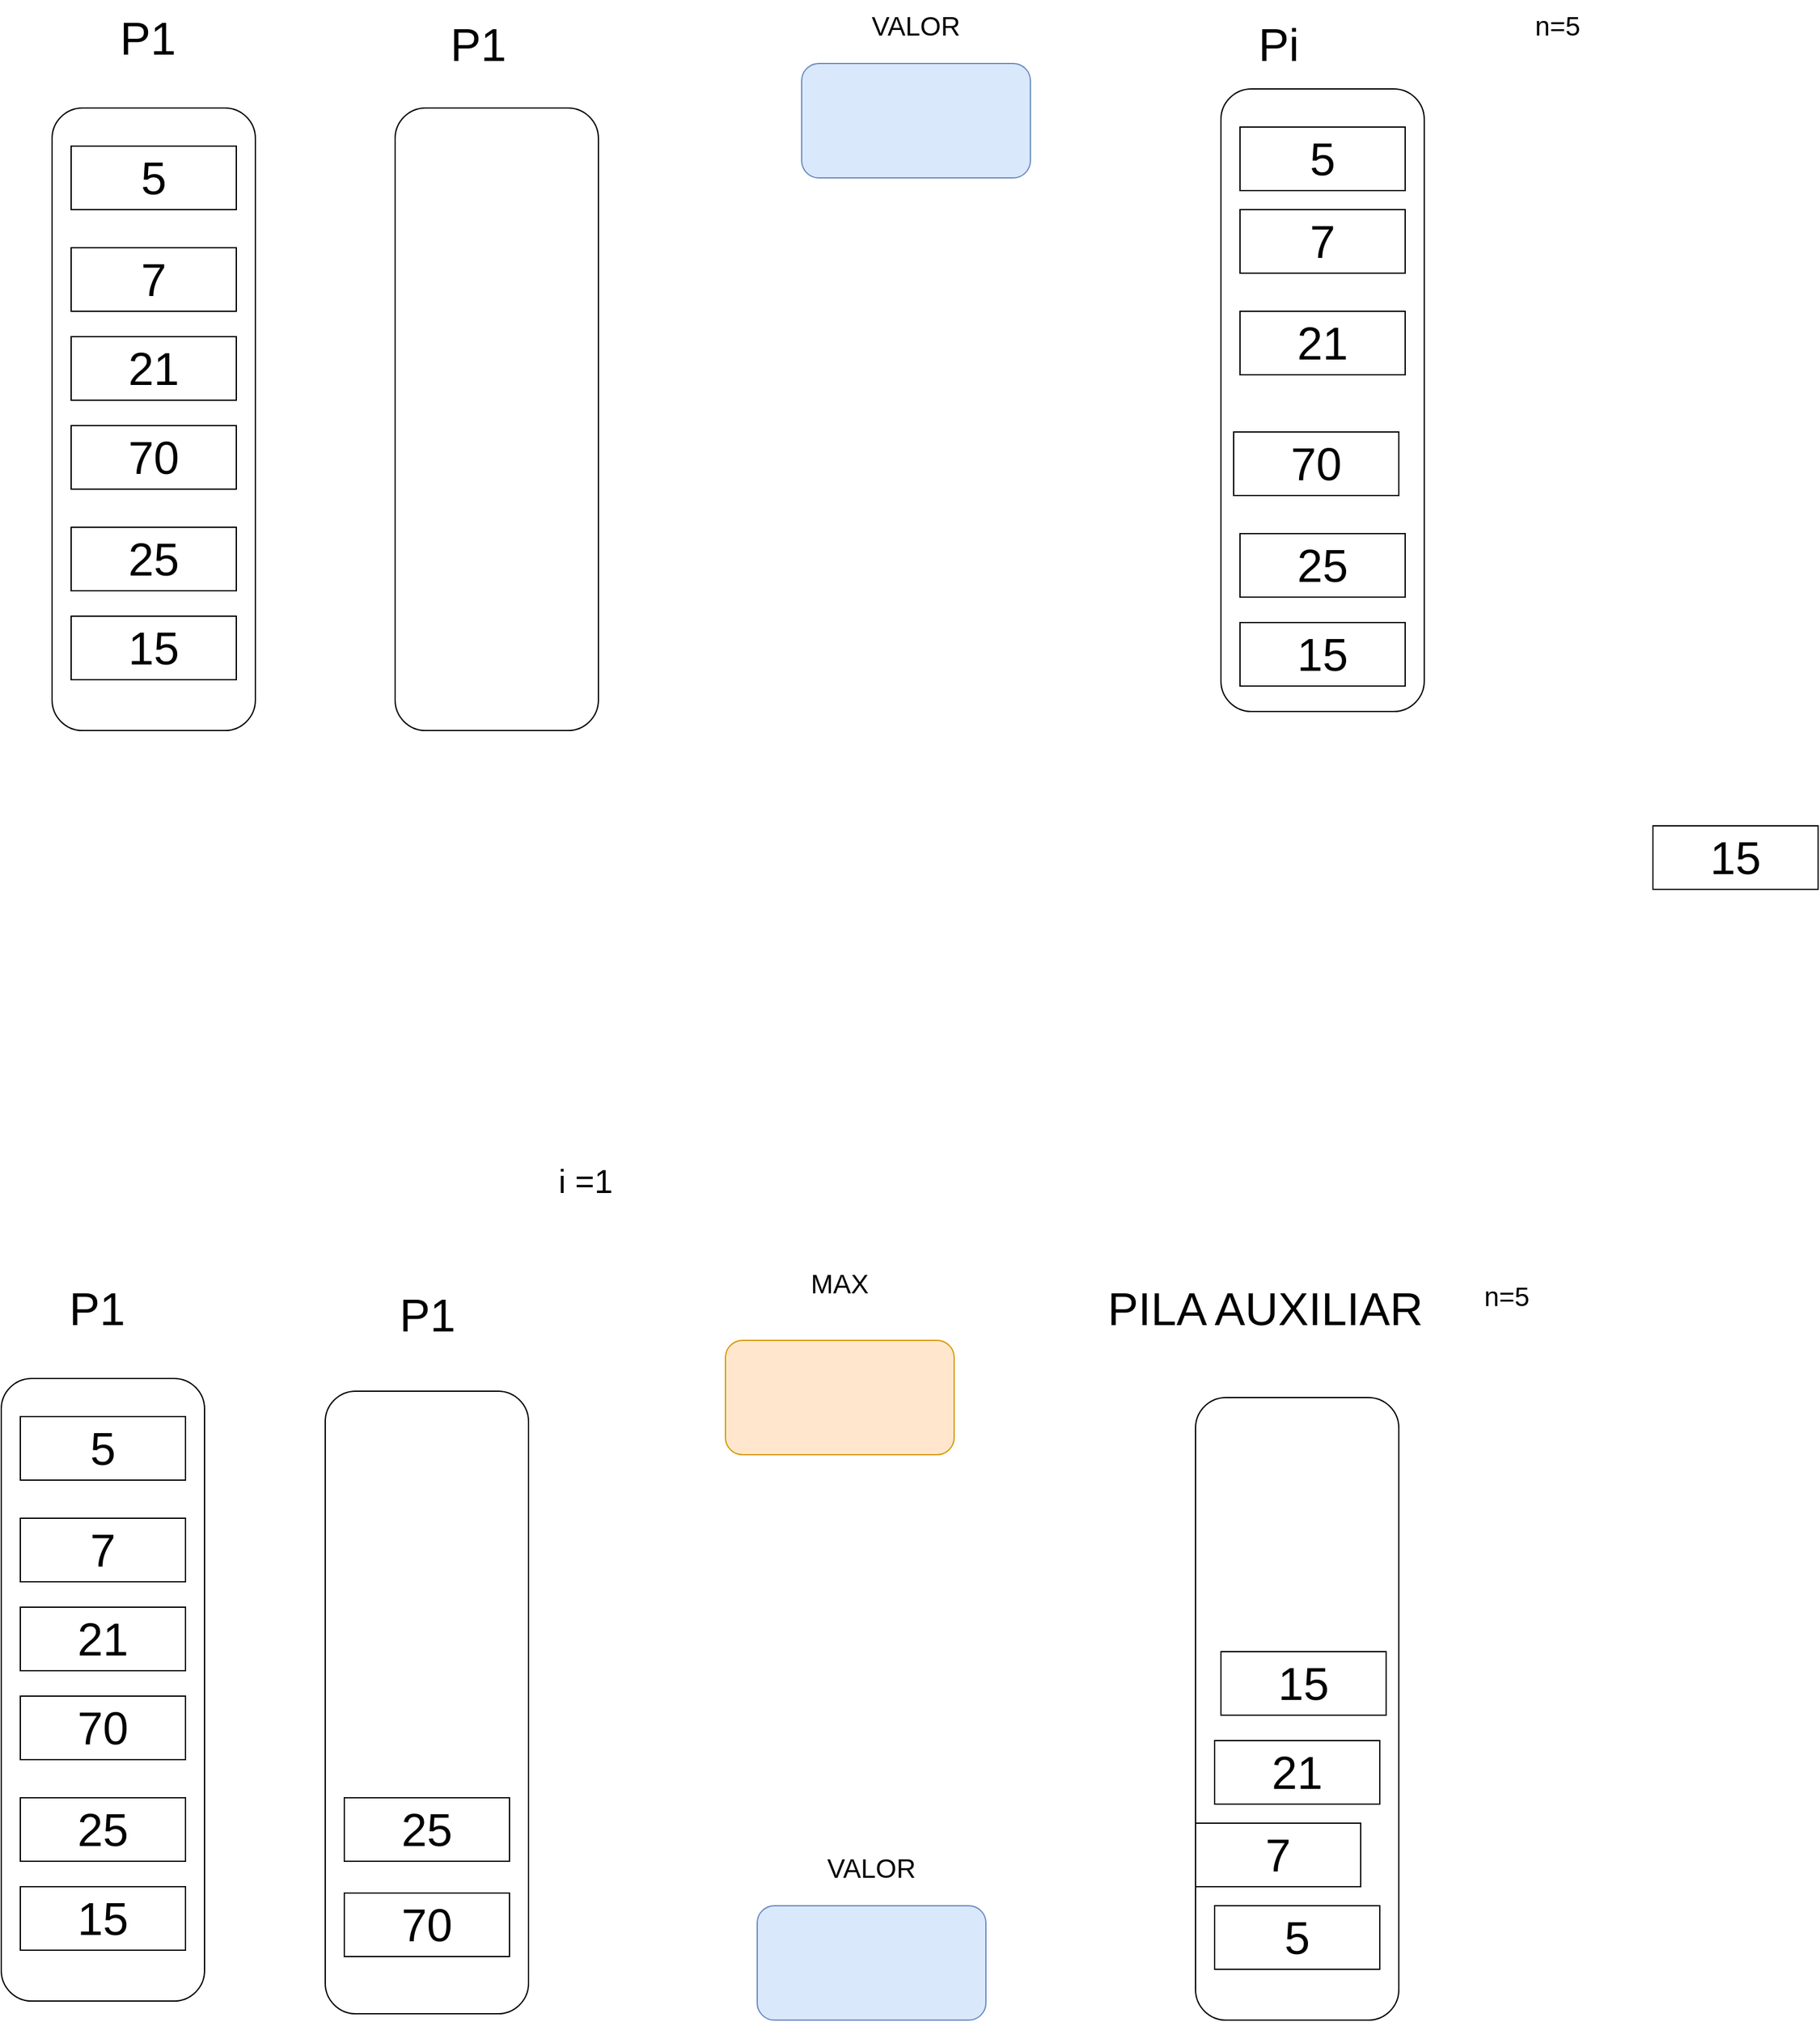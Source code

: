 <mxfile version="24.7.17">
  <diagram name="Page-1" id="zfim67TWHg_DbvMxPxfr">
    <mxGraphModel dx="3043" dy="746" grid="1" gridSize="10" guides="1" tooltips="1" connect="1" arrows="1" fold="1" page="0" pageScale="1" pageWidth="850" pageHeight="1100" math="0" shadow="0">
      <root>
        <mxCell id="0" />
        <mxCell id="1" parent="0" />
        <mxCell id="JljofwvgzZIgs5UtLq85-14" value="" style="rounded=1;whiteSpace=wrap;html=1;fillColor=#dae8fc;strokeColor=#6c8ebf;" parent="1" vertex="1">
          <mxGeometry x="-180" y="60" width="180" height="90" as="geometry" />
        </mxCell>
        <mxCell id="JljofwvgzZIgs5UtLq85-2" value="&lt;font style=&quot;font-size: 36px;&quot;&gt;P1&lt;/font&gt;" style="text;html=1;align=center;verticalAlign=middle;whiteSpace=wrap;rounded=0;" parent="1" vertex="1">
          <mxGeometry x="-467.5" y="30" width="65" height="30" as="geometry" />
        </mxCell>
        <mxCell id="JljofwvgzZIgs5UtLq85-4" value="&lt;font style=&quot;font-size: 36px;&quot;&gt;Pi&lt;/font&gt;" style="text;html=1;align=center;verticalAlign=middle;whiteSpace=wrap;rounded=0;" parent="1" vertex="1">
          <mxGeometry x="152.5" y="30" width="85" height="30" as="geometry" />
        </mxCell>
        <mxCell id="JljofwvgzZIgs5UtLq85-6" value="&lt;font style=&quot;font-size: 36px;&quot;&gt;15&lt;/font&gt;" style="rounded=0;whiteSpace=wrap;html=1;" parent="1" vertex="1">
          <mxGeometry x="490" y="660" width="130" height="50" as="geometry" />
        </mxCell>
        <mxCell id="JljofwvgzZIgs5UtLq85-15" value="&lt;font style=&quot;font-size: 21px;&quot;&gt;VALOR&lt;/font&gt;" style="text;html=1;align=center;verticalAlign=middle;whiteSpace=wrap;rounded=0;" parent="1" vertex="1">
          <mxGeometry x="-145" y="10" width="110" height="40" as="geometry" />
        </mxCell>
        <mxCell id="JljofwvgzZIgs5UtLq85-16" value="&lt;font style=&quot;font-size: 36px;&quot;&gt;P1&lt;/font&gt;" style="text;html=1;align=center;verticalAlign=middle;whiteSpace=wrap;rounded=0;" parent="1" vertex="1">
          <mxGeometry x="-727.5" y="25" width="65" height="30" as="geometry" />
        </mxCell>
        <mxCell id="JljofwvgzZIgs5UtLq85-17" value="" style="rounded=1;whiteSpace=wrap;html=1;" parent="1" vertex="1">
          <mxGeometry x="-770" y="95" width="160" height="490" as="geometry" />
        </mxCell>
        <mxCell id="JljofwvgzZIgs5UtLq85-18" value="&lt;font style=&quot;font-size: 36px;&quot;&gt;15&lt;/font&gt;" style="rounded=0;whiteSpace=wrap;html=1;" parent="1" vertex="1">
          <mxGeometry x="-755" y="495" width="130" height="50" as="geometry" />
        </mxCell>
        <mxCell id="JljofwvgzZIgs5UtLq85-19" value="&lt;font style=&quot;font-size: 36px;&quot;&gt;25&lt;/font&gt;" style="rounded=0;whiteSpace=wrap;html=1;" parent="1" vertex="1">
          <mxGeometry x="-755" y="425" width="130" height="50" as="geometry" />
        </mxCell>
        <mxCell id="JljofwvgzZIgs5UtLq85-20" value="&lt;font style=&quot;font-size: 36px;&quot;&gt;70&lt;/font&gt;" style="rounded=0;whiteSpace=wrap;html=1;" parent="1" vertex="1">
          <mxGeometry x="-755" y="345" width="130" height="50" as="geometry" />
        </mxCell>
        <mxCell id="JljofwvgzZIgs5UtLq85-21" value="&lt;font style=&quot;font-size: 36px;&quot;&gt;21&lt;/font&gt;" style="rounded=0;whiteSpace=wrap;html=1;" parent="1" vertex="1">
          <mxGeometry x="-755" y="275" width="130" height="50" as="geometry" />
        </mxCell>
        <mxCell id="JljofwvgzZIgs5UtLq85-22" value="&lt;font style=&quot;font-size: 36px;&quot;&gt;7&lt;/font&gt;" style="rounded=0;whiteSpace=wrap;html=1;" parent="1" vertex="1">
          <mxGeometry x="-755" y="205" width="130" height="50" as="geometry" />
        </mxCell>
        <mxCell id="JljofwvgzZIgs5UtLq85-23" value="&lt;font style=&quot;font-size: 36px;&quot;&gt;5&lt;/font&gt;" style="rounded=0;whiteSpace=wrap;html=1;" parent="1" vertex="1">
          <mxGeometry x="-755" y="125" width="130" height="50" as="geometry" />
        </mxCell>
        <mxCell id="JljofwvgzZIgs5UtLq85-27" value="&lt;span style=&quot;font-size: 21px;&quot;&gt;n=5&lt;/span&gt;" style="text;html=1;align=center;verticalAlign=middle;whiteSpace=wrap;rounded=0;" parent="1" vertex="1">
          <mxGeometry x="360" y="10" width="110" height="40" as="geometry" />
        </mxCell>
        <mxCell id="JljofwvgzZIgs5UtLq85-29" value="" style="rounded=1;whiteSpace=wrap;html=1;" parent="1" vertex="1">
          <mxGeometry x="150" y="80" width="160" height="490" as="geometry" />
        </mxCell>
        <mxCell id="2oPaH-EYMsQ5q2gvhunZ-1" value="" style="rounded=1;whiteSpace=wrap;html=1;" parent="1" vertex="1">
          <mxGeometry x="-500" y="95" width="160" height="490" as="geometry" />
        </mxCell>
        <mxCell id="2oPaH-EYMsQ5q2gvhunZ-2" value="&lt;font style=&quot;font-size: 36px;&quot;&gt;15&lt;/font&gt;" style="rounded=0;whiteSpace=wrap;html=1;" parent="1" vertex="1">
          <mxGeometry x="165" y="500" width="130" height="50" as="geometry" />
        </mxCell>
        <mxCell id="2oPaH-EYMsQ5q2gvhunZ-3" value="&lt;font style=&quot;font-size: 36px;&quot;&gt;25&lt;/font&gt;" style="rounded=0;whiteSpace=wrap;html=1;" parent="1" vertex="1">
          <mxGeometry x="165" y="430" width="130" height="50" as="geometry" />
        </mxCell>
        <mxCell id="2oPaH-EYMsQ5q2gvhunZ-4" value="&lt;font style=&quot;font-size: 36px;&quot;&gt;70&lt;/font&gt;" style="rounded=0;whiteSpace=wrap;html=1;" parent="1" vertex="1">
          <mxGeometry x="160" y="350" width="130" height="50" as="geometry" />
        </mxCell>
        <mxCell id="2oPaH-EYMsQ5q2gvhunZ-5" value="&lt;font style=&quot;font-size: 36px;&quot;&gt;21&lt;/font&gt;" style="rounded=0;whiteSpace=wrap;html=1;" parent="1" vertex="1">
          <mxGeometry x="165" y="255" width="130" height="50" as="geometry" />
        </mxCell>
        <mxCell id="2oPaH-EYMsQ5q2gvhunZ-7" value="&lt;font style=&quot;font-size: 36px;&quot;&gt;5&lt;/font&gt;" style="rounded=0;whiteSpace=wrap;html=1;" parent="1" vertex="1">
          <mxGeometry x="165" y="110" width="130" height="50" as="geometry" />
        </mxCell>
        <mxCell id="2oPaH-EYMsQ5q2gvhunZ-6" value="&lt;font style=&quot;font-size: 36px;&quot;&gt;7&lt;/font&gt;" style="rounded=0;whiteSpace=wrap;html=1;" parent="1" vertex="1">
          <mxGeometry x="165" y="175" width="130" height="50" as="geometry" />
        </mxCell>
        <mxCell id="2oPaH-EYMsQ5q2gvhunZ-30" value="" style="rounded=1;whiteSpace=wrap;html=1;fillColor=#dae8fc;strokeColor=#6c8ebf;" parent="1" vertex="1">
          <mxGeometry x="-215" y="1510" width="180" height="90" as="geometry" />
        </mxCell>
        <mxCell id="2oPaH-EYMsQ5q2gvhunZ-31" value="&lt;font style=&quot;font-size: 36px;&quot;&gt;P1&lt;/font&gt;" style="text;html=1;align=center;verticalAlign=middle;whiteSpace=wrap;rounded=0;" parent="1" vertex="1">
          <mxGeometry x="-507.5" y="1030" width="65" height="30" as="geometry" />
        </mxCell>
        <mxCell id="2oPaH-EYMsQ5q2gvhunZ-32" value="&lt;span style=&quot;font-size: 36px;&quot;&gt;PILA AUXILIAR&lt;/span&gt;" style="text;html=1;align=center;verticalAlign=middle;whiteSpace=wrap;rounded=0;" parent="1" vertex="1">
          <mxGeometry x="26.25" y="1025" width="317.5" height="30" as="geometry" />
        </mxCell>
        <mxCell id="2oPaH-EYMsQ5q2gvhunZ-33" value="&lt;font style=&quot;font-size: 21px;&quot;&gt;VALOR&lt;/font&gt;" style="text;html=1;align=center;verticalAlign=middle;whiteSpace=wrap;rounded=0;" parent="1" vertex="1">
          <mxGeometry x="-180" y="1460" width="110" height="40" as="geometry" />
        </mxCell>
        <mxCell id="2oPaH-EYMsQ5q2gvhunZ-34" value="&lt;font style=&quot;font-size: 36px;&quot;&gt;P1&lt;/font&gt;" style="text;html=1;align=center;verticalAlign=middle;whiteSpace=wrap;rounded=0;" parent="1" vertex="1">
          <mxGeometry x="-767.5" y="1025" width="65" height="30" as="geometry" />
        </mxCell>
        <mxCell id="2oPaH-EYMsQ5q2gvhunZ-35" value="" style="rounded=1;whiteSpace=wrap;html=1;" parent="1" vertex="1">
          <mxGeometry x="-810" y="1095" width="160" height="490" as="geometry" />
        </mxCell>
        <mxCell id="2oPaH-EYMsQ5q2gvhunZ-36" value="&lt;font style=&quot;font-size: 36px;&quot;&gt;15&lt;/font&gt;" style="rounded=0;whiteSpace=wrap;html=1;" parent="1" vertex="1">
          <mxGeometry x="-795" y="1495" width="130" height="50" as="geometry" />
        </mxCell>
        <mxCell id="2oPaH-EYMsQ5q2gvhunZ-37" value="&lt;font style=&quot;font-size: 36px;&quot;&gt;25&lt;/font&gt;" style="rounded=0;whiteSpace=wrap;html=1;" parent="1" vertex="1">
          <mxGeometry x="-795" y="1425" width="130" height="50" as="geometry" />
        </mxCell>
        <mxCell id="2oPaH-EYMsQ5q2gvhunZ-38" value="&lt;font style=&quot;font-size: 36px;&quot;&gt;70&lt;/font&gt;" style="rounded=0;whiteSpace=wrap;html=1;" parent="1" vertex="1">
          <mxGeometry x="-795" y="1345" width="130" height="50" as="geometry" />
        </mxCell>
        <mxCell id="2oPaH-EYMsQ5q2gvhunZ-39" value="&lt;font style=&quot;font-size: 36px;&quot;&gt;21&lt;/font&gt;" style="rounded=0;whiteSpace=wrap;html=1;" parent="1" vertex="1">
          <mxGeometry x="-795" y="1275" width="130" height="50" as="geometry" />
        </mxCell>
        <mxCell id="2oPaH-EYMsQ5q2gvhunZ-40" value="&lt;font style=&quot;font-size: 36px;&quot;&gt;7&lt;/font&gt;" style="rounded=0;whiteSpace=wrap;html=1;" parent="1" vertex="1">
          <mxGeometry x="-795" y="1205" width="130" height="50" as="geometry" />
        </mxCell>
        <mxCell id="2oPaH-EYMsQ5q2gvhunZ-41" value="&lt;font style=&quot;font-size: 36px;&quot;&gt;5&lt;/font&gt;" style="rounded=0;whiteSpace=wrap;html=1;" parent="1" vertex="1">
          <mxGeometry x="-795" y="1125" width="130" height="50" as="geometry" />
        </mxCell>
        <mxCell id="2oPaH-EYMsQ5q2gvhunZ-42" value="&lt;span style=&quot;font-size: 21px;&quot;&gt;n=5&lt;/span&gt;" style="text;html=1;align=center;verticalAlign=middle;whiteSpace=wrap;rounded=0;" parent="1" vertex="1">
          <mxGeometry x="320" y="1010" width="110" height="40" as="geometry" />
        </mxCell>
        <mxCell id="2oPaH-EYMsQ5q2gvhunZ-44" value="" style="rounded=1;whiteSpace=wrap;html=1;" parent="1" vertex="1">
          <mxGeometry x="130" y="1110" width="160" height="490" as="geometry" />
        </mxCell>
        <mxCell id="2oPaH-EYMsQ5q2gvhunZ-59" value="" style="rounded=1;whiteSpace=wrap;html=1;fillColor=#ffe6cc;strokeColor=#d79b00;" parent="1" vertex="1">
          <mxGeometry x="-240" y="1065" width="180" height="90" as="geometry" />
        </mxCell>
        <mxCell id="2oPaH-EYMsQ5q2gvhunZ-60" value="&lt;span style=&quot;font-size: 21px;&quot;&gt;MAX&lt;/span&gt;" style="text;html=1;align=center;verticalAlign=middle;whiteSpace=wrap;rounded=0;" parent="1" vertex="1">
          <mxGeometry x="-205" y="1000" width="110" height="40" as="geometry" />
        </mxCell>
        <mxCell id="2oPaH-EYMsQ5q2gvhunZ-61" value="&lt;span style=&quot;font-size: 26px;&quot;&gt;i =1&lt;/span&gt;" style="text;html=1;align=center;verticalAlign=middle;whiteSpace=wrap;rounded=0;" parent="1" vertex="1">
          <mxGeometry x="-430" y="890" width="160" height="100" as="geometry" />
        </mxCell>
        <mxCell id="2oPaH-EYMsQ5q2gvhunZ-98" value="" style="rounded=1;whiteSpace=wrap;html=1;" parent="1" vertex="1">
          <mxGeometry x="-555" y="1105" width="160" height="490" as="geometry" />
        </mxCell>
        <mxCell id="2oPaH-EYMsQ5q2gvhunZ-99" value="&lt;font style=&quot;font-size: 36px;&quot;&gt;15&lt;/font&gt;" style="rounded=0;whiteSpace=wrap;html=1;" parent="1" vertex="1">
          <mxGeometry x="150" y="1310" width="130" height="50" as="geometry" />
        </mxCell>
        <mxCell id="2oPaH-EYMsQ5q2gvhunZ-100" value="&lt;font style=&quot;font-size: 36px;&quot;&gt;25&lt;/font&gt;" style="rounded=0;whiteSpace=wrap;html=1;" parent="1" vertex="1">
          <mxGeometry x="-540" y="1425" width="130" height="50" as="geometry" />
        </mxCell>
        <mxCell id="2oPaH-EYMsQ5q2gvhunZ-101" value="&lt;font style=&quot;font-size: 36px;&quot;&gt;70&lt;/font&gt;" style="rounded=0;whiteSpace=wrap;html=1;" parent="1" vertex="1">
          <mxGeometry x="-540" y="1500" width="130" height="50" as="geometry" />
        </mxCell>
        <mxCell id="2oPaH-EYMsQ5q2gvhunZ-102" value="&lt;font style=&quot;font-size: 36px;&quot;&gt;21&lt;/font&gt;" style="rounded=0;whiteSpace=wrap;html=1;" parent="1" vertex="1">
          <mxGeometry x="145" y="1380" width="130" height="50" as="geometry" />
        </mxCell>
        <mxCell id="2oPaH-EYMsQ5q2gvhunZ-103" value="&lt;font style=&quot;font-size: 36px;&quot;&gt;7&lt;/font&gt;" style="rounded=0;whiteSpace=wrap;html=1;" parent="1" vertex="1">
          <mxGeometry x="130" y="1445" width="130" height="50" as="geometry" />
        </mxCell>
        <mxCell id="2oPaH-EYMsQ5q2gvhunZ-104" value="&lt;font style=&quot;font-size: 36px;&quot;&gt;5&lt;/font&gt;" style="rounded=0;whiteSpace=wrap;html=1;" parent="1" vertex="1">
          <mxGeometry x="145" y="1510" width="130" height="50" as="geometry" />
        </mxCell>
      </root>
    </mxGraphModel>
  </diagram>
</mxfile>
